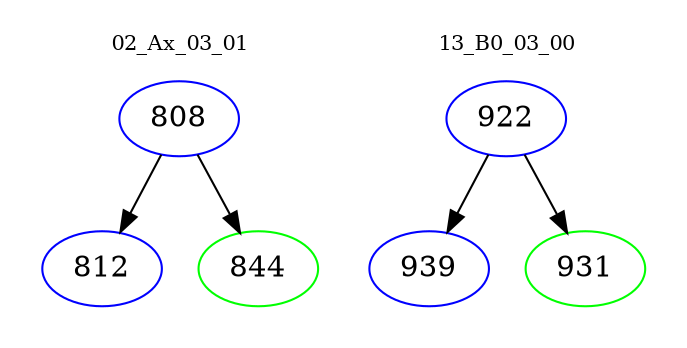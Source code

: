 digraph{
subgraph cluster_0 {
color = white
label = "02_Ax_03_01";
fontsize=10;
T0_808 [label="808", color="blue"]
T0_808 -> T0_812 [color="black"]
T0_812 [label="812", color="blue"]
T0_808 -> T0_844 [color="black"]
T0_844 [label="844", color="green"]
}
subgraph cluster_1 {
color = white
label = "13_B0_03_00";
fontsize=10;
T1_922 [label="922", color="blue"]
T1_922 -> T1_939 [color="black"]
T1_939 [label="939", color="blue"]
T1_922 -> T1_931 [color="black"]
T1_931 [label="931", color="green"]
}
}
